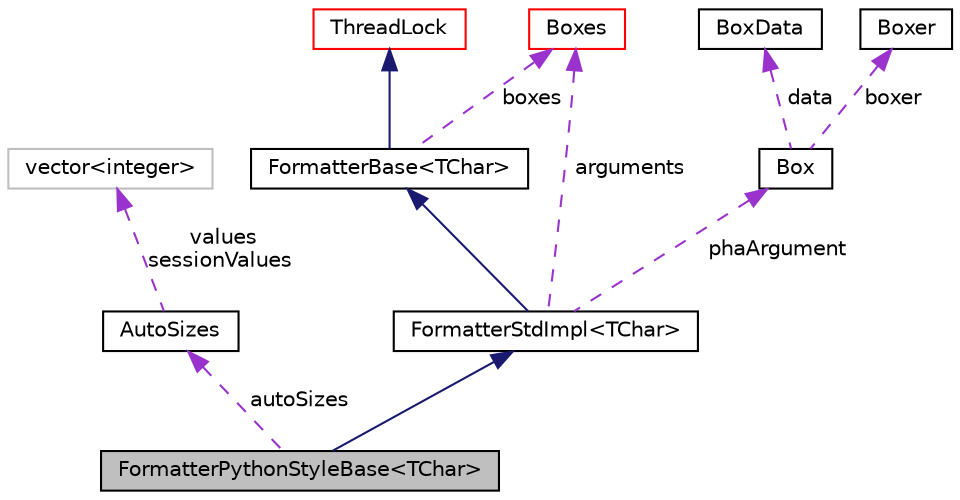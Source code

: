 digraph "FormatterPythonStyleBase&lt;TChar&gt;"
{
  edge [fontname="Helvetica",fontsize="10",labelfontname="Helvetica",labelfontsize="10"];
  node [fontname="Helvetica",fontsize="10",shape=record];
  Node25 [label="vector\<integer\>",height=0.2,width=0.4,color="grey75", fillcolor="white", style="filled"];
  Node4 [label="FormatterPythonStyleBase\<TChar\>",height=0.2,width=0.4,color="black", fillcolor="grey75", style="filled", fontcolor="black"];
  Node5 [label="FormatterStdImpl\<TChar\>",height=0.2,width=0.4,color="black", fillcolor="white", style="filled",URL="$classaworx_1_1lib_1_1strings_1_1format_1_1FormatterStdImpl.html"];
  Node6 [label="FormatterBase\<TChar\>",height=0.2,width=0.4,color="black", fillcolor="white", style="filled",URL="$classaworx_1_1lib_1_1strings_1_1format_1_1FormatterBase.html",tooltip="[DOX_ALIB_ENUM_META_DATA_SPECIFCATION_using_enum] "];
  Node5 -> Node4 [dir="back",color="midnightblue",fontsize="10",style="solid",fontname="Helvetica"];
  Node6 -> Node5 [dir="back",color="midnightblue",fontsize="10",style="solid",fontname="Helvetica"];
  Node7 -> Node6 [dir="back",color="midnightblue",fontsize="10",style="solid",fontname="Helvetica"];
  Node18 -> Node5 [dir="back",color="darkorchid3",fontsize="10",style="dashed",label=" arguments" ,fontname="Helvetica"];
  Node18 -> Node6 [dir="back",color="darkorchid3",fontsize="10",style="dashed",label=" boxes" ,fontname="Helvetica"];
  Node21 -> Node5 [dir="back",color="darkorchid3",fontsize="10",style="dashed",label=" phaArgument" ,fontname="Helvetica"];
  Node22 -> Node21 [dir="back",color="darkorchid3",fontsize="10",style="dashed",label=" data" ,fontname="Helvetica"];
  Node23 -> Node21 [dir="back",color="darkorchid3",fontsize="10",style="dashed",label=" boxer" ,fontname="Helvetica"];
  Node24 -> Node4 [dir="back",color="darkorchid3",fontsize="10",style="dashed",label=" autoSizes" ,fontname="Helvetica"];
  Node25 -> Node24 [dir="back",color="darkorchid3",fontsize="10",style="dashed",label=" values\nsessionValues" ,fontname="Helvetica"];
  Node7 [label="ThreadLock",height=0.2,width=0.4,color="red", fillcolor="white", style="filled",URL="$classaworx_1_1lib_1_1threads_1_1ThreadLock.html"];
  Node18 [label="Boxes",height=0.2,width=0.4,color="red", fillcolor="white", style="filled",URL="$classaworx_1_1lib_1_1boxing_1_1Boxes.html"];
  Node21 [label="Box",height=0.2,width=0.4,color="black", fillcolor="white", style="filled",URL="$classaworx_1_1lib_1_1boxing_1_1Box.html"];
  Node22 [label="BoxData",height=0.2,width=0.4,color="black", fillcolor="white", style="filled",URL="$structaworx_1_1lib_1_1boxing_1_1BoxData.html"];
  Node23 [label="Boxer",height=0.2,width=0.4,color="black", fillcolor="white", style="filled",URL="$classaworx_1_1lib_1_1boxing_1_1Boxer.html"];
  Node24 [label="AutoSizes",height=0.2,width=0.4,color="black", fillcolor="white", style="filled",URL="$classaworx_1_1lib_1_1strings_1_1util_1_1AutoSizes.html"];
}

